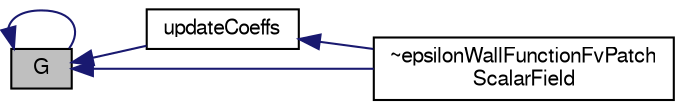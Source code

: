 digraph "G"
{
  bgcolor="transparent";
  edge [fontname="FreeSans",fontsize="10",labelfontname="FreeSans",labelfontsize="10"];
  node [fontname="FreeSans",fontsize="10",shape=record];
  rankdir="LR";
  Node1701 [label="G",height=0.2,width=0.4,color="black", fillcolor="grey75", style="filled", fontcolor="black"];
  Node1701 -> Node1701 [dir="back",color="midnightblue",fontsize="10",style="solid",fontname="FreeSans"];
  Node1701 -> Node1702 [dir="back",color="midnightblue",fontsize="10",style="solid",fontname="FreeSans"];
  Node1702 [label="updateCoeffs",height=0.2,width=0.4,color="black",URL="$a30682.html#a7e24eafac629d3733181cd942d4c902f",tooltip="Update the coefficients associated with the patch field. "];
  Node1702 -> Node1703 [dir="back",color="midnightblue",fontsize="10",style="solid",fontname="FreeSans"];
  Node1703 [label="~epsilonWallFunctionFvPatch\lScalarField",height=0.2,width=0.4,color="black",URL="$a30682.html#a98881bea9b62755b180a80471c61424e",tooltip="Destructor. "];
  Node1701 -> Node1703 [dir="back",color="midnightblue",fontsize="10",style="solid",fontname="FreeSans"];
}
